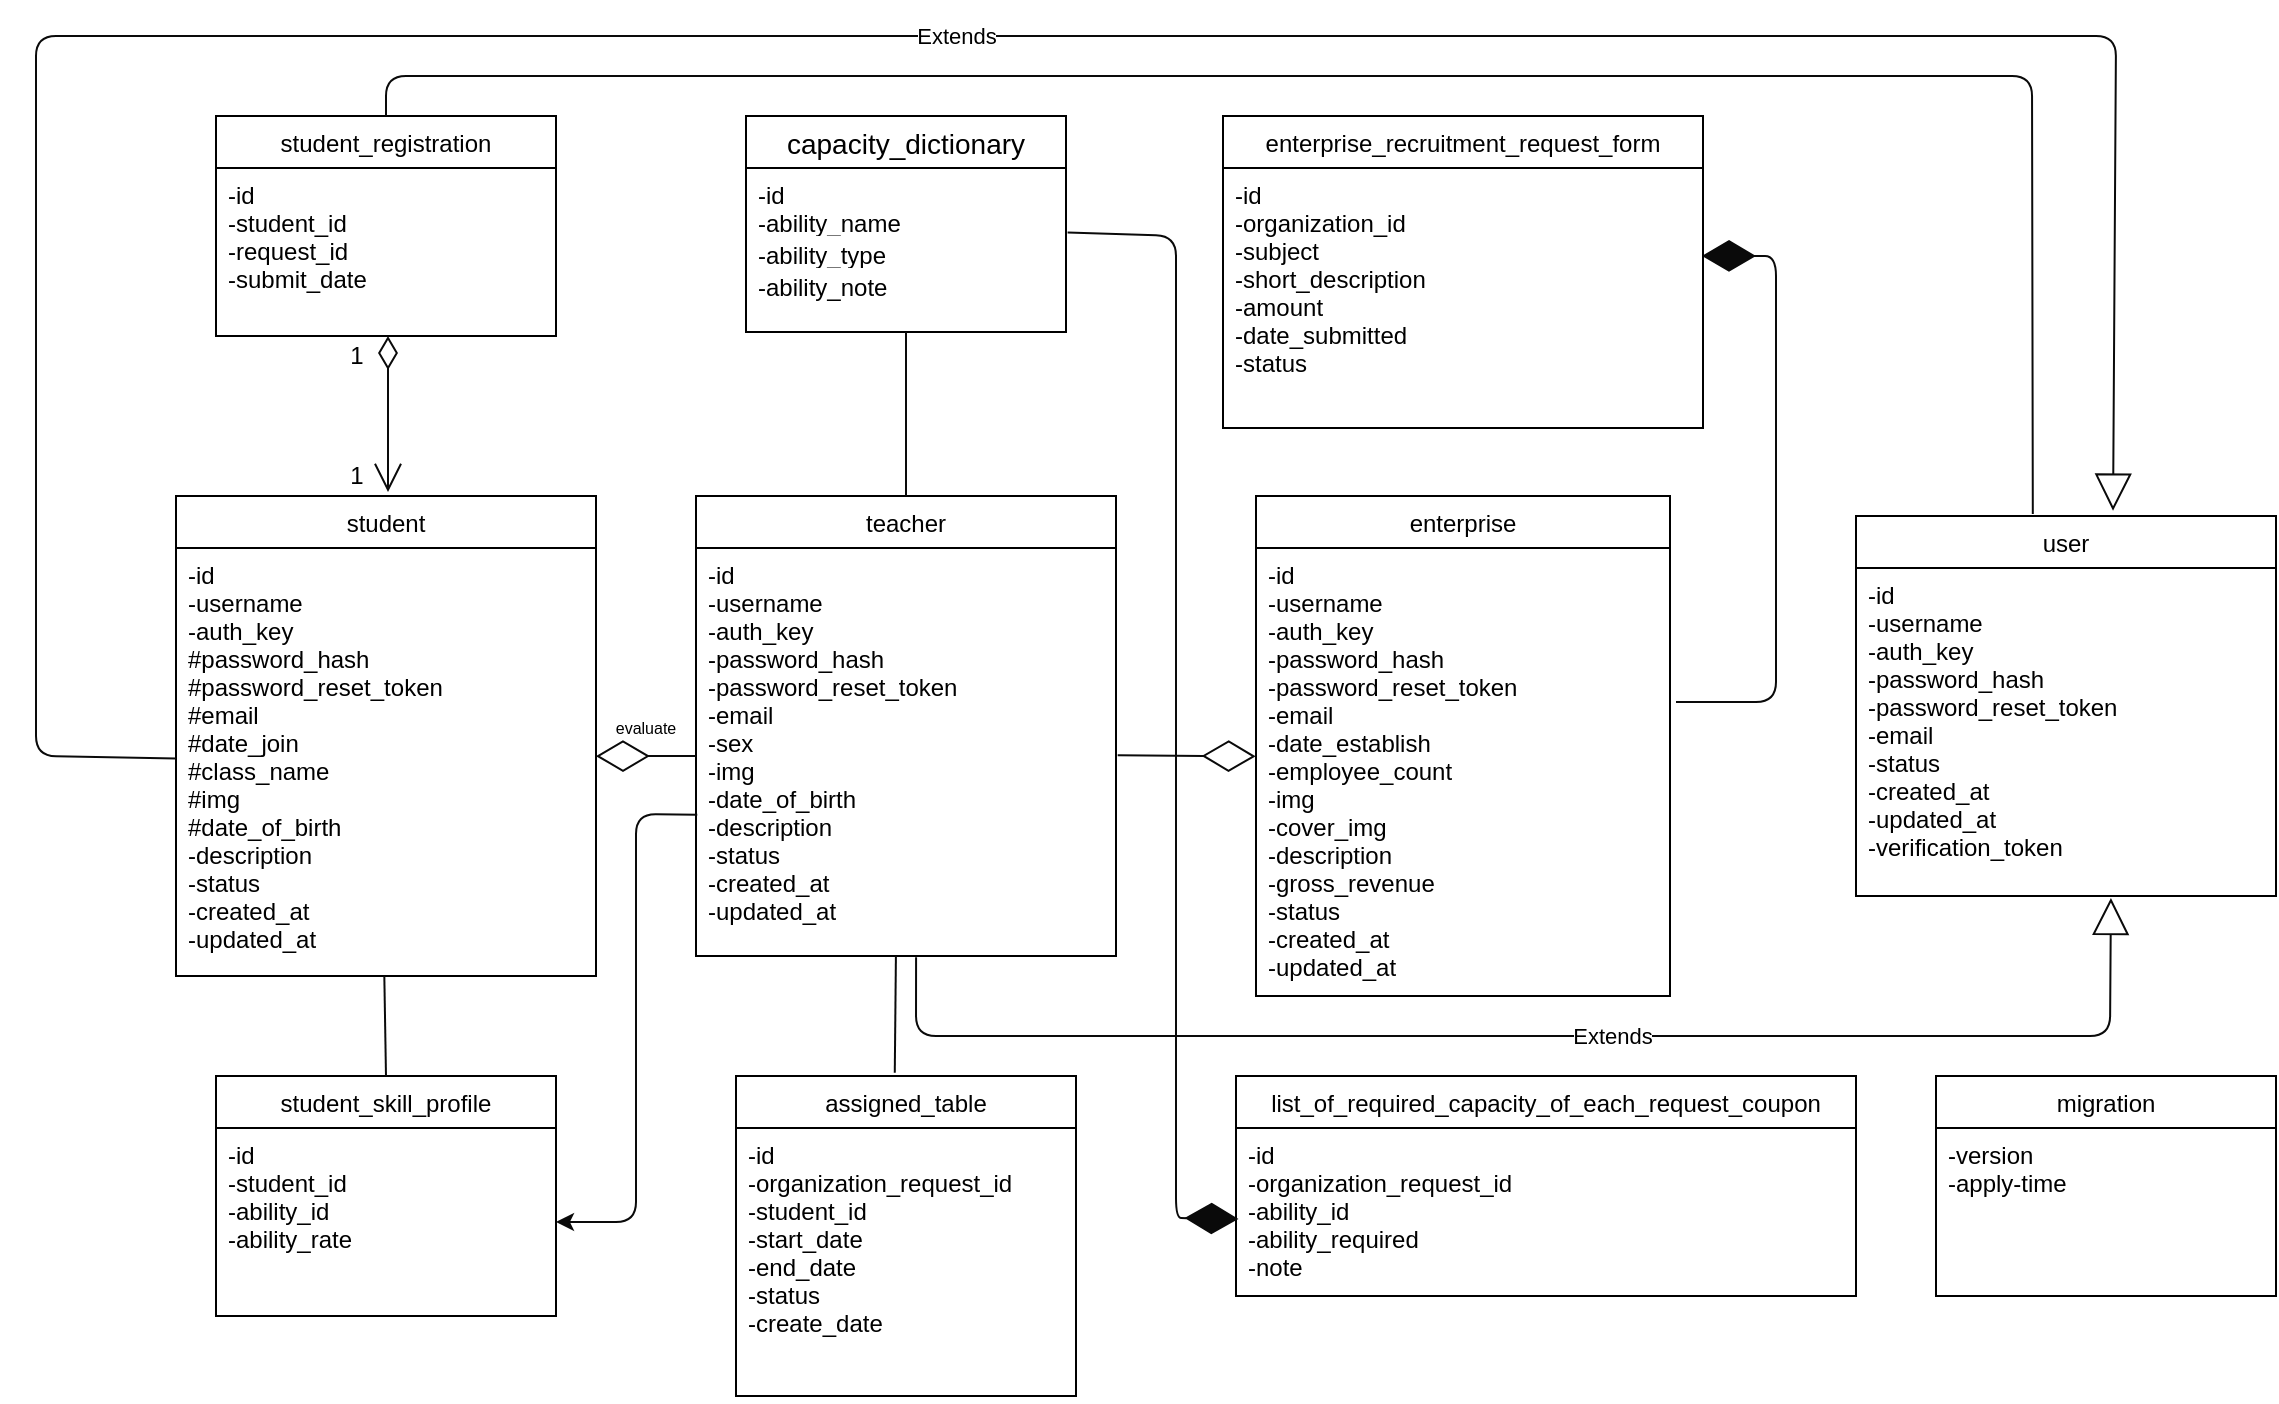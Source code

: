 <mxfile version="14.1.1" type="device"><diagram id="C5RBs43oDa-KdzZeNtuy" name="Page-1"><mxGraphModel dx="2187" dy="802" grid="1" gridSize="10" guides="1" tooltips="1" connect="1" arrows="1" fold="1" page="1" pageScale="1" pageWidth="827" pageHeight="1169" math="0" shadow="0"><root><mxCell id="WIyWlLk6GJQsqaUBKTNV-0"/><mxCell id="WIyWlLk6GJQsqaUBKTNV-1" parent="WIyWlLk6GJQsqaUBKTNV-0"/><mxCell id="P4rGFMu-2B4oiavv9Bba-37" value="student" style="swimlane;fontStyle=0;childLayout=stackLayout;horizontal=1;startSize=26;fillColor=none;horizontalStack=0;resizeParent=1;resizeParentMax=0;resizeLast=0;collapsible=1;marginBottom=0;" parent="WIyWlLk6GJQsqaUBKTNV-1" vertex="1"><mxGeometry x="30" y="710" width="210" height="240" as="geometry"/></mxCell><mxCell id="P4rGFMu-2B4oiavv9Bba-38" value="-id&#10;-username &#10;-auth_key&#10;#password_hash&#10;#password_reset_token &#10;#email &#10;#date_join&#10;#class_name&#10;#img&#10;#date_of_birth&#10;-description&#10;-status&#10;-created_at&#10;-updated_at" style="text;strokeColor=none;fillColor=none;align=left;verticalAlign=top;spacingLeft=4;spacingRight=4;overflow=hidden;rotatable=0;points=[[0,0.5],[1,0.5]];portConstraint=eastwest;" parent="P4rGFMu-2B4oiavv9Bba-37" vertex="1"><mxGeometry y="26" width="210" height="214" as="geometry"/></mxCell><mxCell id="P4rGFMu-2B4oiavv9Bba-49" value="student_registration" style="swimlane;fontStyle=0;childLayout=stackLayout;horizontal=1;startSize=26;fillColor=none;horizontalStack=0;resizeParent=1;resizeParentMax=0;resizeLast=0;collapsible=1;marginBottom=0;" parent="WIyWlLk6GJQsqaUBKTNV-1" vertex="1"><mxGeometry x="50" y="520" width="170" height="110" as="geometry"/></mxCell><mxCell id="P4rGFMu-2B4oiavv9Bba-50" value="-id&#10;-student_id &#10;-request_id&#10;-submit_date" style="text;strokeColor=none;fillColor=none;align=left;verticalAlign=top;spacingLeft=4;spacingRight=4;overflow=hidden;rotatable=0;points=[[0,0.5],[1,0.5]];portConstraint=eastwest;" parent="P4rGFMu-2B4oiavv9Bba-49" vertex="1"><mxGeometry y="26" width="170" height="84" as="geometry"/></mxCell><mxCell id="P4rGFMu-2B4oiavv9Bba-27" value="enterprise" style="swimlane;fontStyle=0;childLayout=stackLayout;horizontal=1;startSize=26;fillColor=none;horizontalStack=0;resizeParent=1;resizeParentMax=0;resizeLast=0;collapsible=1;marginBottom=0;" parent="WIyWlLk6GJQsqaUBKTNV-1" vertex="1"><mxGeometry x="570" y="710" width="207" height="250" as="geometry"/></mxCell><mxCell id="P4rGFMu-2B4oiavv9Bba-28" value="-id&#10;-username &#10;-auth_key&#10;-password_hash&#10;-password_reset_token &#10;-email &#10;-date_establish&#10;-employee_count&#10;-img&#10;-cover_img&#10;-description&#10;-gross_revenue&#10;-status&#10;-created_at&#10;-updated_at" style="text;strokeColor=none;fillColor=none;align=left;verticalAlign=top;spacingLeft=4;spacingRight=4;overflow=hidden;rotatable=0;points=[[0,0.5],[1,0.5]];portConstraint=eastwest;" parent="P4rGFMu-2B4oiavv9Bba-27" vertex="1"><mxGeometry y="26" width="207" height="224" as="geometry"/></mxCell><mxCell id="ZWhyLERsZFslKDBuTvsZ-1" value="" style="endArrow=diamondThin;endFill=1;endSize=24;html=1;shadow=0;strokeColor=#0A0A0A;entryX=0.998;entryY=0.338;entryDx=0;entryDy=0;entryPerimeter=0;" parent="WIyWlLk6GJQsqaUBKTNV-1" target="P4rGFMu-2B4oiavv9Bba-31" edge="1"><mxGeometry width="160" relative="1" as="geometry"><mxPoint x="780" y="813" as="sourcePoint"/><mxPoint x="800" y="810" as="targetPoint"/><Array as="points"><mxPoint x="830" y="813"/><mxPoint x="830" y="590"/></Array></mxGeometry></mxCell><mxCell id="P4rGFMu-2B4oiavv9Bba-33" value="list_of_required_capacity_of_each_request_coupon" style="swimlane;fontStyle=0;childLayout=stackLayout;horizontal=1;startSize=26;fillColor=none;horizontalStack=0;resizeParent=1;resizeParentMax=0;resizeLast=0;collapsible=1;marginBottom=0;" parent="WIyWlLk6GJQsqaUBKTNV-1" vertex="1"><mxGeometry x="560" y="1000" width="310" height="110" as="geometry"/></mxCell><mxCell id="P4rGFMu-2B4oiavv9Bba-34" value="-id&#10;-organization_request_id&#10;-ability_id&#10;-ability_required&#10;-note" style="text;strokeColor=none;fillColor=none;align=left;verticalAlign=top;spacingLeft=4;spacingRight=4;overflow=hidden;rotatable=0;points=[[0,0.5],[1,0.5]];portConstraint=eastwest;" parent="P4rGFMu-2B4oiavv9Bba-33" vertex="1"><mxGeometry y="26" width="310" height="84" as="geometry"/></mxCell><mxCell id="P4rGFMu-2B4oiavv9Bba-30" value="enterprise_recruitment_request_form" style="swimlane;fontStyle=0;childLayout=stackLayout;horizontal=1;startSize=26;fillColor=none;horizontalStack=0;resizeParent=1;resizeParentMax=0;resizeLast=0;collapsible=1;marginBottom=0;" parent="WIyWlLk6GJQsqaUBKTNV-1" vertex="1"><mxGeometry x="553.5" y="520" width="240" height="156" as="geometry"/></mxCell><mxCell id="P4rGFMu-2B4oiavv9Bba-31" value="-id&#10;-organization_id&#10;-subject&#10;-short_description&#10;-amount&#10;-date_submitted&#10;-status" style="text;strokeColor=none;fillColor=none;align=left;verticalAlign=top;spacingLeft=4;spacingRight=4;overflow=hidden;rotatable=0;points=[[0,0.5],[1,0.5]];portConstraint=eastwest;" parent="P4rGFMu-2B4oiavv9Bba-30" vertex="1"><mxGeometry y="26" width="240" height="130" as="geometry"/></mxCell><mxCell id="ZWhyLERsZFslKDBuTvsZ-7" value="user" style="swimlane;fontStyle=0;childLayout=stackLayout;horizontal=1;startSize=26;fillColor=none;horizontalStack=0;resizeParent=1;resizeParentMax=0;resizeLast=0;collapsible=1;marginBottom=0;" parent="WIyWlLk6GJQsqaUBKTNV-1" vertex="1"><mxGeometry x="870" y="720" width="210" height="190" as="geometry"/></mxCell><mxCell id="ZWhyLERsZFslKDBuTvsZ-8" value="-id&#10;-username &#10;-auth_key&#10;-password_hash&#10;-password_reset_token &#10;-email &#10;-status&#10;-created_at&#10;-updated_at&#10;-verification_token" style="text;strokeColor=none;fillColor=none;align=left;verticalAlign=top;spacingLeft=4;spacingRight=4;overflow=hidden;rotatable=0;points=[[0,0.5],[1,0.5]];portConstraint=eastwest;" parent="ZWhyLERsZFslKDBuTvsZ-7" vertex="1"><mxGeometry y="26" width="210" height="164" as="geometry"/></mxCell><mxCell id="ZWhyLERsZFslKDBuTvsZ-18" value="Extends" style="endArrow=block;endSize=16;endFill=0;html=1;shadow=0;strokeColor=#0A0A0A;entryX=0.612;entryY=-0.014;entryDx=0;entryDy=0;entryPerimeter=0;" parent="WIyWlLk6GJQsqaUBKTNV-1" source="P4rGFMu-2B4oiavv9Bba-38" target="ZWhyLERsZFslKDBuTvsZ-7" edge="1"><mxGeometry x="0.043" width="160" relative="1" as="geometry"><mxPoint x="-130" y="843" as="sourcePoint"/><mxPoint x="1140" y="480" as="targetPoint"/><Array as="points"><mxPoint x="-40" y="840"/><mxPoint x="-40" y="480"/><mxPoint x="1000" y="480"/></Array><mxPoint as="offset"/></mxGeometry></mxCell><mxCell id="ZWhyLERsZFslKDBuTvsZ-19" value="Extends" style="endArrow=block;endSize=16;endFill=0;html=1;shadow=0;strokeColor=#0A0A0A;entryX=0.607;entryY=1.006;entryDx=0;entryDy=0;entryPerimeter=0;exitX=0.524;exitY=1.003;exitDx=0;exitDy=0;exitPerimeter=0;" parent="WIyWlLk6GJQsqaUBKTNV-1" source="P4rGFMu-2B4oiavv9Bba-45" target="ZWhyLERsZFslKDBuTvsZ-8" edge="1"><mxGeometry x="0.099" width="160" relative="1" as="geometry"><mxPoint x="360" y="940" as="sourcePoint"/><mxPoint x="1040.8" y="980" as="targetPoint"/><Array as="points"><mxPoint x="400" y="980"/><mxPoint x="997" y="980"/></Array><mxPoint as="offset"/></mxGeometry></mxCell><mxCell id="ZWhyLERsZFslKDBuTvsZ-3" value="migration" style="swimlane;fontStyle=0;childLayout=stackLayout;horizontal=1;startSize=26;fillColor=none;horizontalStack=0;resizeParent=1;resizeParentMax=0;resizeLast=0;collapsible=1;marginBottom=0;" parent="WIyWlLk6GJQsqaUBKTNV-1" vertex="1"><mxGeometry x="910" y="1000" width="170" height="110" as="geometry"/></mxCell><mxCell id="ZWhyLERsZFslKDBuTvsZ-4" value="-version&#10;-apply-time" style="text;strokeColor=none;fillColor=none;align=left;verticalAlign=top;spacingLeft=4;spacingRight=4;overflow=hidden;rotatable=0;points=[[0,0.5],[1,0.5]];portConstraint=eastwest;" parent="ZWhyLERsZFslKDBuTvsZ-3" vertex="1"><mxGeometry y="26" width="170" height="84" as="geometry"/></mxCell><mxCell id="ZWhyLERsZFslKDBuTvsZ-29" value="" style="endArrow=open;html=1;endSize=12;startArrow=diamondThin;startSize=14;startFill=0;edgeStyle=orthogonalEdgeStyle;align=left;verticalAlign=bottom;shadow=0;strokeColor=#0A0A0A;exitX=0.5;exitY=1;exitDx=0;exitDy=0;exitPerimeter=0;" parent="WIyWlLk6GJQsqaUBKTNV-1" edge="1"><mxGeometry x="-0.744" y="-16" relative="1" as="geometry"><mxPoint x="136" y="630" as="sourcePoint"/><mxPoint x="136" y="708" as="targetPoint"/><mxPoint as="offset"/></mxGeometry></mxCell><mxCell id="ZWhyLERsZFslKDBuTvsZ-31" value="1" style="text;html=1;align=center;verticalAlign=middle;resizable=0;points=[];autosize=1;" parent="WIyWlLk6GJQsqaUBKTNV-1" vertex="1"><mxGeometry x="110" y="690" width="20" height="20" as="geometry"/></mxCell><mxCell id="ZWhyLERsZFslKDBuTvsZ-32" value="1" style="text;html=1;align=center;verticalAlign=middle;resizable=0;points=[];autosize=1;" parent="WIyWlLk6GJQsqaUBKTNV-1" vertex="1"><mxGeometry x="110" y="630" width="20" height="20" as="geometry"/></mxCell><mxCell id="ZWhyLERsZFslKDBuTvsZ-34" value="" style="endArrow=diamondThin;endFill=1;endSize=24;html=1;shadow=0;strokeColor=#0A0A0A;entryX=0.004;entryY=0.541;entryDx=0;entryDy=0;entryPerimeter=0;exitX=1.005;exitY=0.137;exitDx=0;exitDy=0;exitPerimeter=0;" parent="WIyWlLk6GJQsqaUBKTNV-1" source="JSPpauxxsx0nBNWYkPTB-8" target="P4rGFMu-2B4oiavv9Bba-34" edge="1"><mxGeometry width="160" relative="1" as="geometry"><mxPoint x="460" y="580" as="sourcePoint"/><mxPoint x="520" y="1130" as="targetPoint"/><Array as="points"><mxPoint x="530" y="580"/><mxPoint x="530" y="1071"/></Array></mxGeometry></mxCell><mxCell id="ZWhyLERsZFslKDBuTvsZ-35" value="" style="endArrow=diamondThin;endFill=0;endSize=24;html=1;shadow=0;strokeColor=#0A0A0A;exitX=1.004;exitY=0.508;exitDx=0;exitDy=0;exitPerimeter=0;entryX=-0.001;entryY=0.465;entryDx=0;entryDy=0;entryPerimeter=0;" parent="WIyWlLk6GJQsqaUBKTNV-1" source="P4rGFMu-2B4oiavv9Bba-45" target="P4rGFMu-2B4oiavv9Bba-28" edge="1"><mxGeometry width="160" relative="1" as="geometry"><mxPoint x="277" y="838" as="sourcePoint"/><mxPoint x="568" y="838" as="targetPoint"/><Array as="points"/></mxGeometry></mxCell><mxCell id="P4rGFMu-2B4oiavv9Bba-44" value="teacher" style="swimlane;fontStyle=0;childLayout=stackLayout;horizontal=1;startSize=26;fillColor=none;horizontalStack=0;resizeParent=1;resizeParentMax=0;resizeLast=0;collapsible=1;marginBottom=0;" parent="WIyWlLk6GJQsqaUBKTNV-1" vertex="1"><mxGeometry x="290" y="710" width="210" height="230" as="geometry"/></mxCell><mxCell id="P4rGFMu-2B4oiavv9Bba-45" value="-id&#10;-username &#10;-auth_key&#10;-password_hash&#10;-password_reset_token &#10;-email &#10;-sex&#10;-img&#10;-date_of_birth&#10;-description&#10;-status&#10;-created_at&#10;-updated_at" style="text;strokeColor=none;fillColor=none;align=left;verticalAlign=top;spacingLeft=4;spacingRight=4;overflow=hidden;rotatable=0;points=[[0,0.5],[1,0.5]];portConstraint=eastwest;" parent="P4rGFMu-2B4oiavv9Bba-44" vertex="1"><mxGeometry y="26" width="210" height="204" as="geometry"/></mxCell><mxCell id="JSPpauxxsx0nBNWYkPTB-6" value="capacity_dictionary" style="swimlane;fontStyle=0;childLayout=stackLayout;horizontal=1;startSize=26;horizontalStack=0;resizeParent=1;resizeParentMax=0;resizeLast=0;collapsible=1;marginBottom=0;align=center;fontSize=14;" parent="WIyWlLk6GJQsqaUBKTNV-1" vertex="1"><mxGeometry x="315" y="520" width="160" height="108" as="geometry"/></mxCell><mxCell id="JSPpauxxsx0nBNWYkPTB-7" value="-id&#10;-ability_name&#10;" style="text;strokeColor=none;fillColor=none;spacingLeft=4;spacingRight=4;overflow=hidden;rotatable=0;points=[[0,0.5],[1,0.5]];portConstraint=eastwest;fontSize=12;" parent="JSPpauxxsx0nBNWYkPTB-6" vertex="1"><mxGeometry y="26" width="160" height="30" as="geometry"/></mxCell><mxCell id="JSPpauxxsx0nBNWYkPTB-8" value="-ability_type&#10;" style="text;strokeColor=none;fillColor=none;spacingLeft=4;spacingRight=4;overflow=hidden;rotatable=0;points=[[0,0.5],[1,0.5]];portConstraint=eastwest;fontSize=12;" parent="JSPpauxxsx0nBNWYkPTB-6" vertex="1"><mxGeometry y="56" width="160" height="16" as="geometry"/></mxCell><mxCell id="JSPpauxxsx0nBNWYkPTB-9" value="-ability_note&#10;" style="text;strokeColor=none;fillColor=none;spacingLeft=4;spacingRight=4;overflow=hidden;rotatable=0;points=[[0,0.5],[1,0.5]];portConstraint=eastwest;fontSize=12;" parent="JSPpauxxsx0nBNWYkPTB-6" vertex="1"><mxGeometry y="72" width="160" height="36" as="geometry"/></mxCell><mxCell id="ZWhyLERsZFslKDBuTvsZ-37" value="&lt;font style=&quot;font-size: 8px&quot;&gt;evaluate&lt;/font&gt;" style="text;html=1;strokeColor=none;fillColor=none;align=center;verticalAlign=middle;whiteSpace=wrap;rounded=0;" parent="WIyWlLk6GJQsqaUBKTNV-1" vertex="1"><mxGeometry x="240" y="815" width="50" height="20" as="geometry"/></mxCell><mxCell id="ZWhyLERsZFslKDBuTvsZ-38" value="" style="endArrow=diamondThin;endFill=0;endSize=24;html=1;shadow=0;strokeColor=#0A0A0A;entryX=1;entryY=0.477;entryDx=0;entryDy=0;entryPerimeter=0;exitX=0;exitY=0.5;exitDx=0;exitDy=0;" parent="WIyWlLk6GJQsqaUBKTNV-1" edge="1"><mxGeometry width="160" relative="1" as="geometry"><mxPoint x="290" y="840" as="sourcePoint"/><mxPoint x="240" y="840.078" as="targetPoint"/></mxGeometry></mxCell><mxCell id="P4rGFMu-2B4oiavv9Bba-42" value="student_skill_profile" style="swimlane;fontStyle=0;childLayout=stackLayout;horizontal=1;startSize=26;fillColor=none;horizontalStack=0;resizeParent=1;resizeParentMax=0;resizeLast=0;collapsible=1;marginBottom=0;" parent="WIyWlLk6GJQsqaUBKTNV-1" vertex="1"><mxGeometry x="50" y="1000" width="170" height="120" as="geometry"/></mxCell><mxCell id="P4rGFMu-2B4oiavv9Bba-43" value="-id&#10;-student_id&#10;-ability_id&#10;-ability_rate&#10;" style="text;strokeColor=none;fillColor=none;align=left;verticalAlign=top;spacingLeft=4;spacingRight=4;overflow=hidden;rotatable=0;points=[[0,0.5],[1,0.5]];portConstraint=eastwest;" parent="P4rGFMu-2B4oiavv9Bba-42" vertex="1"><mxGeometry y="26" width="170" height="94" as="geometry"/></mxCell><mxCell id="ZWhyLERsZFslKDBuTvsZ-40" value="assigned_table" style="swimlane;fontStyle=0;childLayout=stackLayout;horizontal=1;startSize=26;fillColor=none;horizontalStack=0;resizeParent=1;resizeParentMax=0;resizeLast=0;collapsible=1;marginBottom=0;" parent="WIyWlLk6GJQsqaUBKTNV-1" vertex="1"><mxGeometry x="310" y="1000" width="170" height="160" as="geometry"/></mxCell><mxCell id="ZWhyLERsZFslKDBuTvsZ-41" value="-id&#10;-organization_request_id&#10;-student_id&#10;-start_date&#10;-end_date&#10;-status&#10;-create_date&#10;" style="text;strokeColor=none;fillColor=none;align=left;verticalAlign=top;spacingLeft=4;spacingRight=4;overflow=hidden;rotatable=0;points=[[0,0.5],[1,0.5]];portConstraint=eastwest;" parent="ZWhyLERsZFslKDBuTvsZ-40" vertex="1"><mxGeometry y="26" width="170" height="134" as="geometry"/></mxCell><mxCell id="ZWhyLERsZFslKDBuTvsZ-42" value="" style="endArrow=none;html=1;shadow=0;strokeColor=#0A0A0A;entryX=0.5;entryY=1;entryDx=0;entryDy=0;" parent="WIyWlLk6GJQsqaUBKTNV-1" target="JSPpauxxsx0nBNWYkPTB-6" edge="1"><mxGeometry width="50" height="50" relative="1" as="geometry"><mxPoint x="395" y="710" as="sourcePoint"/><mxPoint x="395" y="631" as="targetPoint"/></mxGeometry></mxCell><mxCell id="ZWhyLERsZFslKDBuTvsZ-44" value="" style="endArrow=classic;html=1;shadow=0;strokeColor=#0A0A0A;entryX=1;entryY=0.5;entryDx=0;entryDy=0;exitX=0.003;exitY=0.654;exitDx=0;exitDy=0;exitPerimeter=0;" parent="WIyWlLk6GJQsqaUBKTNV-1" source="P4rGFMu-2B4oiavv9Bba-45" target="P4rGFMu-2B4oiavv9Bba-43" edge="1"><mxGeometry width="50" height="50" relative="1" as="geometry"><mxPoint x="280" y="990" as="sourcePoint"/><mxPoint x="330" y="940" as="targetPoint"/><Array as="points"><mxPoint x="260" y="869"/><mxPoint x="260" y="1073"/></Array></mxGeometry></mxCell><mxCell id="ZWhyLERsZFslKDBuTvsZ-45" value="" style="endArrow=none;html=1;shadow=0;strokeColor=#0A0A0A;entryX=0.496;entryY=1;entryDx=0;entryDy=0;entryPerimeter=0;exitX=0.5;exitY=0;exitDx=0;exitDy=0;" parent="WIyWlLk6GJQsqaUBKTNV-1" source="P4rGFMu-2B4oiavv9Bba-42" target="P4rGFMu-2B4oiavv9Bba-38" edge="1"><mxGeometry width="50" height="50" relative="1" as="geometry"><mxPoint x="120" y="1000" as="sourcePoint"/><mxPoint x="170" y="950" as="targetPoint"/></mxGeometry></mxCell><mxCell id="ZWhyLERsZFslKDBuTvsZ-47" value="" style="endArrow=none;html=1;shadow=0;strokeColor=#0A0A0A;entryX=0.476;entryY=1;entryDx=0;entryDy=0;entryPerimeter=0;exitX=0.467;exitY=-0.01;exitDx=0;exitDy=0;exitPerimeter=0;" parent="WIyWlLk6GJQsqaUBKTNV-1" source="ZWhyLERsZFslKDBuTvsZ-40" target="P4rGFMu-2B4oiavv9Bba-45" edge="1"><mxGeometry width="50" height="50" relative="1" as="geometry"><mxPoint x="370" y="990" as="sourcePoint"/><mxPoint x="420" y="940" as="targetPoint"/></mxGeometry></mxCell><mxCell id="ZWhyLERsZFslKDBuTvsZ-48" value="" style="endArrow=none;html=1;shadow=0;strokeColor=#0A0A0A;exitX=0.5;exitY=0;exitDx=0;exitDy=0;entryX=0.421;entryY=-0.005;entryDx=0;entryDy=0;entryPerimeter=0;" parent="WIyWlLk6GJQsqaUBKTNV-1" source="P4rGFMu-2B4oiavv9Bba-49" target="ZWhyLERsZFslKDBuTvsZ-7" edge="1"><mxGeometry width="50" height="50" relative="1" as="geometry"><mxPoint x="530" y="810" as="sourcePoint"/><mxPoint x="940" y="650" as="targetPoint"/><Array as="points"><mxPoint x="135" y="500"/><mxPoint x="958" y="500"/></Array></mxGeometry></mxCell></root></mxGraphModel></diagram></mxfile>